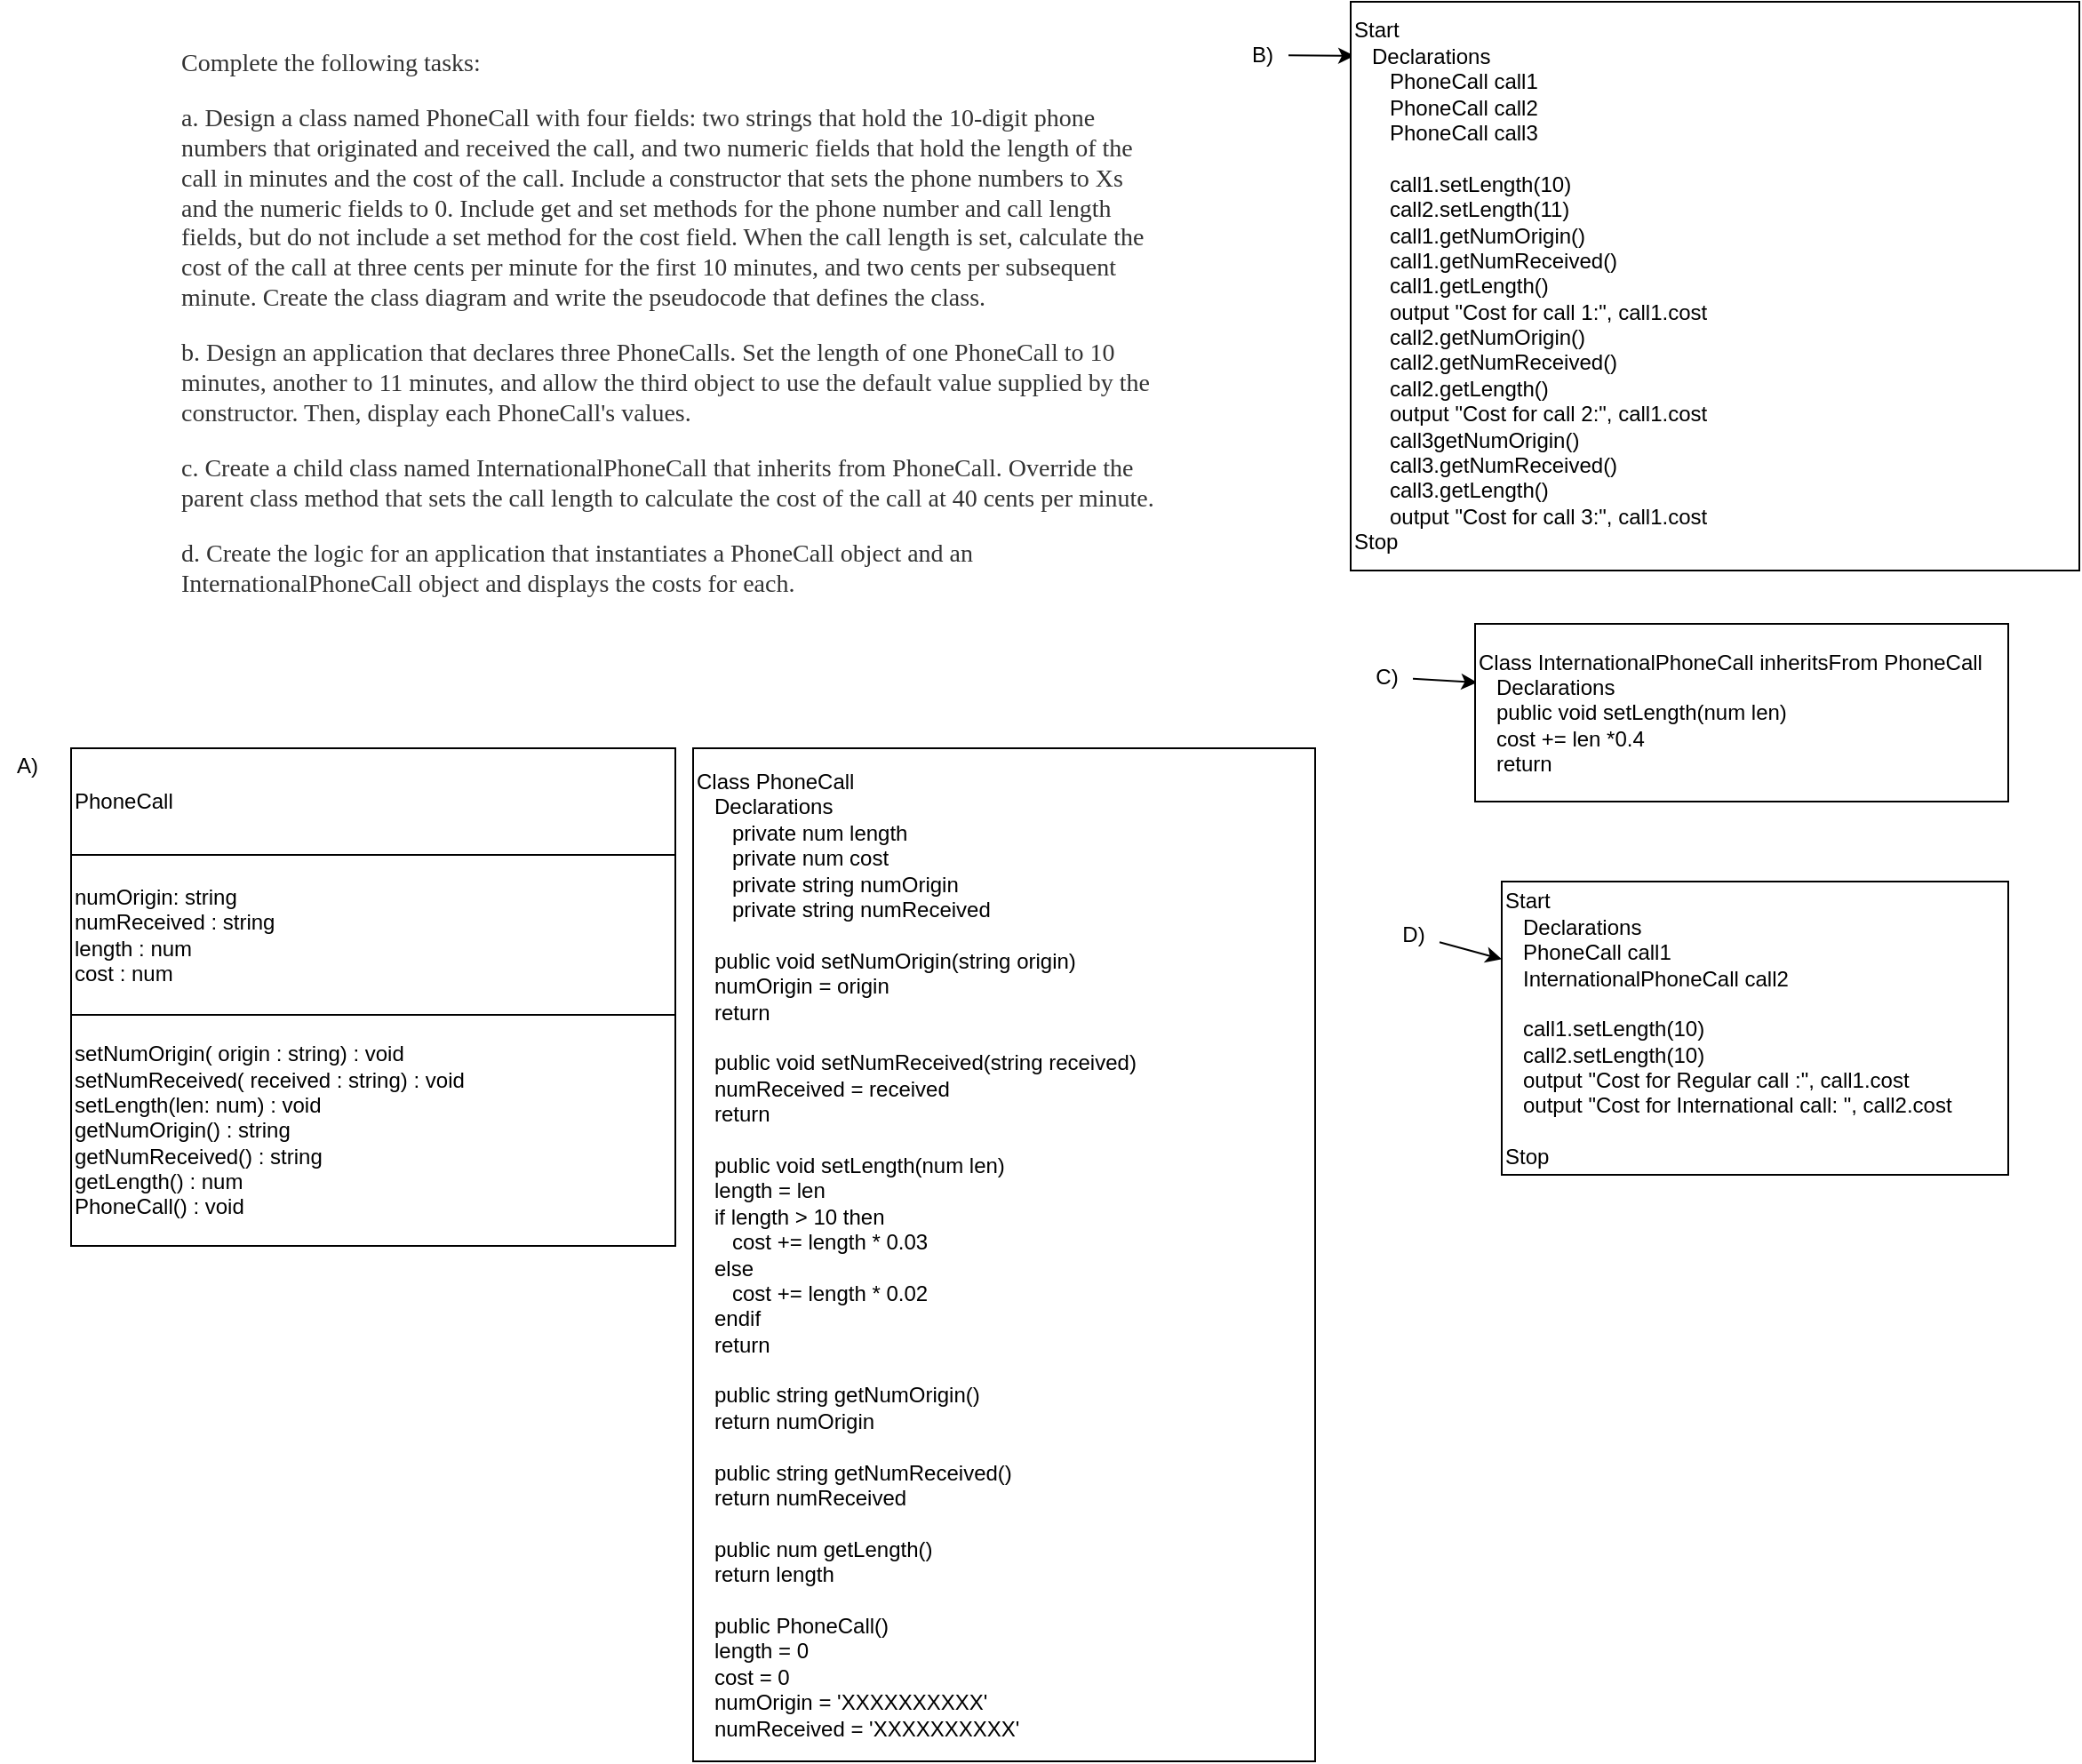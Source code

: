 <mxfile>
    <diagram id="j78faLTOl-mAitb7UkoM" name="Page-1">
        <mxGraphModel dx="1878" dy="705" grid="1" gridSize="10" guides="1" tooltips="1" connect="1" arrows="1" fold="1" page="1" pageScale="1" pageWidth="850" pageHeight="1100" math="0" shadow="0">
            <root>
                <mxCell id="0"/>
                <mxCell id="1" parent="0"/>
                <mxCell id="2" value="&lt;span style=&quot;color: rgb(51, 51, 51); font-family: georgia, times, &amp;quot;times new roman&amp;quot;, serif; font-size: 14px; font-style: normal; font-weight: 400; letter-spacing: normal; text-indent: 0px; text-transform: none; word-spacing: 0px; background-color: rgb(255, 255, 255); display: inline; float: none;&quot;&gt;Complete the following tasks:&lt;/span&gt;&lt;br style=&quot;color: rgb(51, 51, 51); font-family: georgia, times, &amp;quot;times new roman&amp;quot;, serif; font-size: 14px; font-style: normal; font-weight: 400; letter-spacing: normal; text-indent: 0px; text-transform: none; word-spacing: 0px; background-color: rgb(255, 255, 255);&quot;&gt;&lt;br style=&quot;color: rgb(51, 51, 51); font-family: georgia, times, &amp;quot;times new roman&amp;quot;, serif; font-size: 14px; font-style: normal; font-weight: 400; letter-spacing: normal; text-indent: 0px; text-transform: none; word-spacing: 0px; background-color: rgb(255, 255, 255);&quot;&gt;&lt;span style=&quot;color: rgb(51, 51, 51); font-family: georgia, times, &amp;quot;times new roman&amp;quot;, serif; font-size: 14px; font-style: normal; font-weight: 400; letter-spacing: normal; text-indent: 0px; text-transform: none; word-spacing: 0px; background-color: rgb(255, 255, 255); display: inline; float: none;&quot;&gt;a. Design a class named PhoneCall with four fields: two strings that hold the 10-digit phone numbers that originated and received the call, and two numeric fields that hold the length of the call in minutes and the cost of the call. Include a constructor that sets the phone numbers to Xs and the numeric fields to 0. Include get and set methods for the phone number and call length fields, but do not include a set method for the cost field. When the call length is set, calculate the cost of the call at three cents per minute for the first 10 minutes, and two cents per subsequent minute. Create the class diagram and write the pseudocode that defines the class.&lt;/span&gt;&lt;br style=&quot;color: rgb(51, 51, 51); font-family: georgia, times, &amp;quot;times new roman&amp;quot;, serif; font-size: 14px; font-style: normal; font-weight: 400; letter-spacing: normal; text-indent: 0px; text-transform: none; word-spacing: 0px; background-color: rgb(255, 255, 255);&quot;&gt;&lt;br style=&quot;color: rgb(51, 51, 51); font-family: georgia, times, &amp;quot;times new roman&amp;quot;, serif; font-size: 14px; font-style: normal; font-weight: 400; letter-spacing: normal; text-indent: 0px; text-transform: none; word-spacing: 0px; background-color: rgb(255, 255, 255);&quot;&gt;&lt;span style=&quot;color: rgb(51, 51, 51); font-family: georgia, times, &amp;quot;times new roman&amp;quot;, serif; font-size: 14px; font-style: normal; font-weight: 400; letter-spacing: normal; text-indent: 0px; text-transform: none; word-spacing: 0px; background-color: rgb(255, 255, 255); display: inline; float: none;&quot;&gt;b. Design an application that declares three PhoneCalls. Set the length of one PhoneCall to 10 minutes, another to 11 minutes, and allow the third object to use the default value supplied by the constructor. Then, display each PhoneCall's values.&lt;/span&gt;&lt;br style=&quot;color: rgb(51, 51, 51); font-family: georgia, times, &amp;quot;times new roman&amp;quot;, serif; font-size: 14px; font-style: normal; font-weight: 400; letter-spacing: normal; text-indent: 0px; text-transform: none; word-spacing: 0px; background-color: rgb(255, 255, 255);&quot;&gt;&lt;br style=&quot;color: rgb(51, 51, 51); font-family: georgia, times, &amp;quot;times new roman&amp;quot;, serif; font-size: 14px; font-style: normal; font-weight: 400; letter-spacing: normal; text-indent: 0px; text-transform: none; word-spacing: 0px; background-color: rgb(255, 255, 255);&quot;&gt;&lt;span style=&quot;color: rgb(51, 51, 51); font-family: georgia, times, &amp;quot;times new roman&amp;quot;, serif; font-size: 14px; font-style: normal; font-weight: 400; letter-spacing: normal; text-indent: 0px; text-transform: none; word-spacing: 0px; background-color: rgb(255, 255, 255); display: inline; float: none;&quot;&gt;c. Create a child class named InternationalPhoneCall that inherits from PhoneCall. Override the parent class method that sets the call length to calculate the cost of the call at 40 cents per minute.&lt;/span&gt;&lt;br style=&quot;color: rgb(51, 51, 51); font-family: georgia, times, &amp;quot;times new roman&amp;quot;, serif; font-size: 14px; font-style: normal; font-weight: 400; letter-spacing: normal; text-indent: 0px; text-transform: none; word-spacing: 0px; background-color: rgb(255, 255, 255);&quot;&gt;&lt;br style=&quot;color: rgb(51, 51, 51); font-family: georgia, times, &amp;quot;times new roman&amp;quot;, serif; font-size: 14px; font-style: normal; font-weight: 400; letter-spacing: normal; text-indent: 0px; text-transform: none; word-spacing: 0px; background-color: rgb(255, 255, 255);&quot;&gt;&lt;span style=&quot;color: rgb(51, 51, 51); font-family: georgia, times, &amp;quot;times new roman&amp;quot;, serif; font-size: 14px; font-style: normal; font-weight: 400; letter-spacing: normal; text-indent: 0px; text-transform: none; word-spacing: 0px; background-color: rgb(255, 255, 255); display: inline; float: none;&quot;&gt;d. Create the logic for an application that instantiates a PhoneCall object and an InternationalPhoneCall object and displays the costs for each.&lt;/span&gt;" style="text;whiteSpace=wrap;html=1;" parent="1" vertex="1">
                    <mxGeometry x="60" y="90" width="550" height="320" as="geometry"/>
                </mxCell>
                <mxCell id="4" value="Class PhoneCall&lt;br&gt;&amp;nbsp; &amp;nbsp;Declarations&lt;br&gt;&amp;nbsp; &amp;nbsp; &amp;nbsp; private num length&lt;br&gt;&amp;nbsp; &amp;nbsp; &amp;nbsp; private num cost&lt;br&gt;&amp;nbsp; &amp;nbsp; &amp;nbsp; private string numOrigin&lt;br&gt;&amp;nbsp; &amp;nbsp; &amp;nbsp; private string numReceived&lt;br&gt;&lt;br&gt;&amp;nbsp; &amp;nbsp;public void setNumOrigin(string origin)&lt;br&gt;&amp;nbsp; &amp;nbsp;numOrigin = origin&lt;br&gt;&amp;nbsp; &amp;nbsp;return&lt;br&gt;&lt;br&gt;&amp;nbsp; &amp;nbsp;public void setNumReceived(string received)&lt;br&gt;&amp;nbsp; &amp;nbsp;numReceived = received&lt;br&gt;&amp;nbsp; &amp;nbsp;return&lt;br&gt;&lt;br&gt;&amp;nbsp; &amp;nbsp;public void setLength(num len)&lt;br&gt;&amp;nbsp; &amp;nbsp;length = len&lt;br&gt;&amp;nbsp; &amp;nbsp;if length &amp;gt; 10 then&amp;nbsp;&lt;br&gt;&amp;nbsp; &amp;nbsp; &amp;nbsp; cost += length * 0.03&lt;br&gt;&amp;nbsp; &amp;nbsp;else&amp;nbsp;&lt;br&gt;&amp;nbsp; &amp;nbsp; &amp;nbsp; cost += length * 0.02&lt;br&gt;&amp;nbsp; &amp;nbsp;endif&lt;br&gt;&amp;nbsp; &amp;nbsp;return&lt;br&gt;&lt;br&gt;&amp;nbsp; &amp;nbsp;public string getNumOrigin()&lt;br&gt;&amp;nbsp; &amp;nbsp;return numOrigin&lt;br&gt;&lt;br&gt;&amp;nbsp; &amp;nbsp;public string getNumReceived()&lt;br&gt;&amp;nbsp; &amp;nbsp;return numReceived&lt;br&gt;&lt;br&gt;&amp;nbsp; &amp;nbsp;public num getLength()&lt;br&gt;&amp;nbsp; &amp;nbsp;return length&lt;br&gt;&lt;br&gt;&amp;nbsp; &amp;nbsp;public PhoneCall()&lt;br&gt;&amp;nbsp; &amp;nbsp;length = 0&lt;br&gt;&amp;nbsp; &amp;nbsp;cost = 0&lt;br&gt;&amp;nbsp; &amp;nbsp;numOrigin = 'XXXXXXXXXX'&lt;br&gt;&amp;nbsp; &amp;nbsp;numReceived = 'XXXXXXXXXX'" style="whiteSpace=wrap;html=1;align=left;" vertex="1" parent="1">
                    <mxGeometry x="350" y="490" width="350" height="570" as="geometry"/>
                </mxCell>
                <mxCell id="5" value="PhoneCall" style="whiteSpace=wrap;html=1;align=left;" vertex="1" parent="1">
                    <mxGeometry y="490" width="340" height="60" as="geometry"/>
                </mxCell>
                <mxCell id="6" value="numOrigin: string&lt;br&gt;numReceived : string&lt;br&gt;length : num&lt;br&gt;cost : num" style="whiteSpace=wrap;html=1;align=left;" vertex="1" parent="1">
                    <mxGeometry y="550" width="340" height="90" as="geometry"/>
                </mxCell>
                <mxCell id="7" value="setNumOrigin( origin : string) : void&lt;br&gt;setNumReceived( received : string) : void&lt;br&gt;setLength(len: num) : void&lt;br&gt;getNumOrigin() : string&lt;br&gt;getNumReceived() : string&lt;br&gt;getLength() : num&lt;br&gt;PhoneCall() : void" style="whiteSpace=wrap;html=1;align=left;" vertex="1" parent="1">
                    <mxGeometry y="640" width="340" height="130" as="geometry"/>
                </mxCell>
                <mxCell id="8" value="A)" style="text;html=1;align=center;verticalAlign=middle;resizable=0;points=[];autosize=1;strokeColor=none;fillColor=none;" vertex="1" parent="1">
                    <mxGeometry x="-40" y="490" width="30" height="20" as="geometry"/>
                </mxCell>
                <mxCell id="11" value="" style="edgeStyle=none;html=1;entryX=0.005;entryY=0.095;entryDx=0;entryDy=0;entryPerimeter=0;" edge="1" parent="1" source="9" target="10">
                    <mxGeometry relative="1" as="geometry"/>
                </mxCell>
                <mxCell id="9" value="B)" style="text;html=1;align=center;verticalAlign=middle;resizable=0;points=[];autosize=1;strokeColor=none;fillColor=none;" vertex="1" parent="1">
                    <mxGeometry x="655" y="90" width="30" height="20" as="geometry"/>
                </mxCell>
                <mxCell id="10" value="Start&lt;br&gt;&amp;nbsp; &amp;nbsp;Declarations&lt;br&gt;&amp;nbsp; &amp;nbsp; &amp;nbsp; PhoneCall call1&lt;br&gt;&amp;nbsp; &amp;nbsp; &amp;nbsp; PhoneCall call2&lt;br&gt;&amp;nbsp; &amp;nbsp; &amp;nbsp; PhoneCall call3&lt;br&gt;&lt;br&gt;&amp;nbsp; &amp;nbsp; &amp;nbsp; call1.setLength(10)&lt;br&gt;&amp;nbsp; &amp;nbsp; &amp;nbsp; call2.setLength(11)&lt;br&gt;&amp;nbsp; &amp;nbsp; &amp;nbsp; call1.getNumOrigin()&lt;br&gt;&amp;nbsp; &amp;nbsp; &amp;nbsp; call1.getNumReceived()&lt;br&gt;&amp;nbsp; &amp;nbsp; &amp;nbsp; call1.getLength()&lt;br&gt;&amp;nbsp; &amp;nbsp; &amp;nbsp; output &quot;Cost for call 1:&quot;, call1.cost&lt;br&gt;&amp;nbsp; &amp;nbsp; &amp;nbsp; call2.getNumOrigin()&lt;br&gt;&amp;nbsp; &amp;nbsp; &amp;nbsp; call2.getNumReceived()&lt;br&gt;&amp;nbsp; &amp;nbsp; &amp;nbsp; call2.getLength()&lt;br&gt;&amp;nbsp; &amp;nbsp; &amp;nbsp; output &quot;Cost for call 2:&quot;, call1.cost&lt;br&gt;&amp;nbsp; &amp;nbsp; &amp;nbsp; call3getNumOrigin()&lt;br&gt;&amp;nbsp; &amp;nbsp; &amp;nbsp; call3.getNumReceived()&lt;br&gt;&amp;nbsp; &amp;nbsp; &amp;nbsp; call3.getLength()&lt;br&gt;&amp;nbsp; &amp;nbsp; &amp;nbsp; output &quot;Cost for call 3:&quot;, call1.cost&lt;br&gt;Stop" style="whiteSpace=wrap;html=1;align=left;" vertex="1" parent="1">
                    <mxGeometry x="720" y="70" width="410" height="320" as="geometry"/>
                </mxCell>
                <mxCell id="14" value="" style="edgeStyle=none;html=1;entryX=0.004;entryY=0.33;entryDx=0;entryDy=0;entryPerimeter=0;" edge="1" parent="1" source="12" target="13">
                    <mxGeometry relative="1" as="geometry"/>
                </mxCell>
                <mxCell id="12" value="C)" style="text;html=1;align=center;verticalAlign=middle;resizable=0;points=[];autosize=1;strokeColor=none;fillColor=none;" vertex="1" parent="1">
                    <mxGeometry x="725" y="440" width="30" height="20" as="geometry"/>
                </mxCell>
                <mxCell id="13" value="Class InternationalPhoneCall inheritsFrom PhoneCall&lt;br&gt;&amp;nbsp; &amp;nbsp;Declarations&lt;br&gt;&amp;nbsp; &amp;nbsp;public void setLength(num len)&lt;br&gt;&amp;nbsp; &amp;nbsp;cost += len *0.4&lt;br&gt;&amp;nbsp; &amp;nbsp;return" style="whiteSpace=wrap;html=1;align=left;" vertex="1" parent="1">
                    <mxGeometry x="790" y="420" width="300" height="100" as="geometry"/>
                </mxCell>
                <mxCell id="18" value="" style="edgeStyle=none;html=1;" edge="1" parent="1" source="15" target="17">
                    <mxGeometry relative="1" as="geometry"/>
                </mxCell>
                <mxCell id="15" value="D)" style="text;html=1;align=center;verticalAlign=middle;resizable=0;points=[];autosize=1;strokeColor=none;fillColor=none;" vertex="1" parent="1">
                    <mxGeometry x="740" y="585" width="30" height="20" as="geometry"/>
                </mxCell>
                <mxCell id="17" value="Start&lt;br&gt;&amp;nbsp; &amp;nbsp;Declarations&lt;br&gt;&amp;nbsp; &amp;nbsp;PhoneCall call1&amp;nbsp;&lt;br&gt;&amp;nbsp; &amp;nbsp;InternationalPhoneCall call2&lt;br&gt;&amp;nbsp;&amp;nbsp;&lt;br&gt;&amp;nbsp; &amp;nbsp;call1.setLength(10)&lt;br&gt;&amp;nbsp; &amp;nbsp;call2.setLength(10)&lt;br&gt;&amp;nbsp; &amp;nbsp;output &quot;Cost for Regular call :&quot;, call1.cost&lt;br&gt;&amp;nbsp; &amp;nbsp;output &quot;Cost for International call: &quot;, call2.cost&lt;br&gt;&lt;br&gt;Stop" style="whiteSpace=wrap;html=1;align=left;" vertex="1" parent="1">
                    <mxGeometry x="805" y="565" width="285" height="165" as="geometry"/>
                </mxCell>
            </root>
        </mxGraphModel>
    </diagram>
</mxfile>